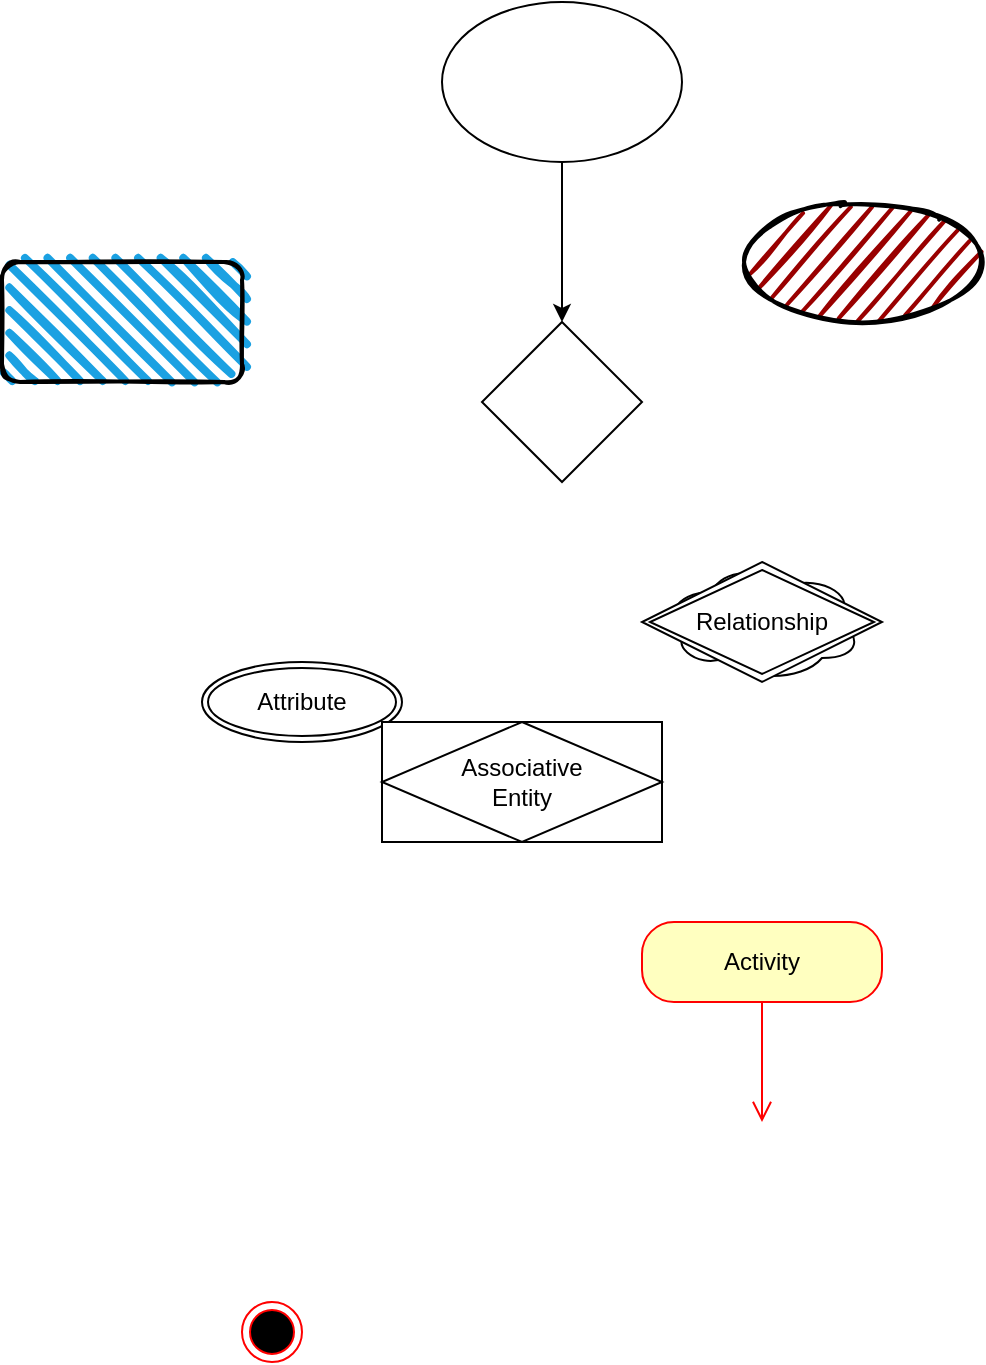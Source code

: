 <mxfile version="17.2.4" type="github">
  <diagram id="rW_Qxm2giM36Z7j2Cru5" name="Page-1">
    <mxGraphModel dx="1422" dy="772" grid="1" gridSize="10" guides="1" tooltips="1" connect="1" arrows="1" fold="1" page="1" pageScale="1" pageWidth="827" pageHeight="1169" math="0" shadow="0">
      <root>
        <mxCell id="0" />
        <mxCell id="1" parent="0" />
        <mxCell id="DyZG_olXjLvC-N-5UW_N-3" value="" style="edgeStyle=orthogonalEdgeStyle;rounded=0;orthogonalLoop=1;jettySize=auto;html=1;" edge="1" parent="1" source="DyZG_olXjLvC-N-5UW_N-1" target="DyZG_olXjLvC-N-5UW_N-2">
          <mxGeometry relative="1" as="geometry" />
        </mxCell>
        <mxCell id="DyZG_olXjLvC-N-5UW_N-1" value="" style="ellipse;whiteSpace=wrap;html=1;" vertex="1" parent="1">
          <mxGeometry x="250" y="90" width="120" height="80" as="geometry" />
        </mxCell>
        <mxCell id="DyZG_olXjLvC-N-5UW_N-2" value="" style="rhombus;whiteSpace=wrap;html=1;" vertex="1" parent="1">
          <mxGeometry x="270" y="250" width="80" height="80" as="geometry" />
        </mxCell>
        <mxCell id="DyZG_olXjLvC-N-5UW_N-4" value="Attribute" style="ellipse;shape=doubleEllipse;margin=3;whiteSpace=wrap;html=1;align=center;" vertex="1" parent="1">
          <mxGeometry x="130" y="420" width="100" height="40" as="geometry" />
        </mxCell>
        <mxCell id="DyZG_olXjLvC-N-5UW_N-5" value="Cloud" style="ellipse;shape=cloud;whiteSpace=wrap;html=1;align=center;" vertex="1" parent="1">
          <mxGeometry x="360" y="370" width="100" height="60" as="geometry" />
        </mxCell>
        <mxCell id="DyZG_olXjLvC-N-5UW_N-6" value="Relationship" style="shape=rhombus;double=1;perimeter=rhombusPerimeter;whiteSpace=wrap;html=1;align=center;" vertex="1" parent="1">
          <mxGeometry x="350" y="370" width="120" height="60" as="geometry" />
        </mxCell>
        <mxCell id="DyZG_olXjLvC-N-5UW_N-7" value="Associative&#xa;Entity" style="shape=associativeEntity;whiteSpace=wrap;html=1;align=center;" vertex="1" parent="1">
          <mxGeometry x="220" y="450" width="140" height="60" as="geometry" />
        </mxCell>
        <mxCell id="DyZG_olXjLvC-N-5UW_N-8" value="" style="ellipse;whiteSpace=wrap;html=1;strokeWidth=2;fillWeight=2;hachureGap=8;fillColor=#990000;fillStyle=dots;sketch=1;" vertex="1" parent="1">
          <mxGeometry x="400" y="190" width="120" height="60" as="geometry" />
        </mxCell>
        <mxCell id="DyZG_olXjLvC-N-5UW_N-9" value="" style="rounded=1;whiteSpace=wrap;html=1;strokeWidth=2;fillWeight=4;hachureGap=8;hachureAngle=45;fillColor=#1ba1e2;sketch=1;" vertex="1" parent="1">
          <mxGeometry x="30" y="220" width="120" height="60" as="geometry" />
        </mxCell>
        <mxCell id="DyZG_olXjLvC-N-5UW_N-10" value="Activity" style="rounded=1;whiteSpace=wrap;html=1;arcSize=40;fontColor=#000000;fillColor=#ffffc0;strokeColor=#ff0000;" vertex="1" parent="1">
          <mxGeometry x="350" y="550" width="120" height="40" as="geometry" />
        </mxCell>
        <mxCell id="DyZG_olXjLvC-N-5UW_N-11" value="" style="edgeStyle=orthogonalEdgeStyle;html=1;verticalAlign=bottom;endArrow=open;endSize=8;strokeColor=#ff0000;rounded=0;" edge="1" source="DyZG_olXjLvC-N-5UW_N-10" parent="1">
          <mxGeometry relative="1" as="geometry">
            <mxPoint x="410" y="650" as="targetPoint" />
          </mxGeometry>
        </mxCell>
        <mxCell id="DyZG_olXjLvC-N-5UW_N-12" value="" style="ellipse;html=1;shape=endState;fillColor=#000000;strokeColor=#ff0000;" vertex="1" parent="1">
          <mxGeometry x="150" y="740" width="30" height="30" as="geometry" />
        </mxCell>
      </root>
    </mxGraphModel>
  </diagram>
</mxfile>
